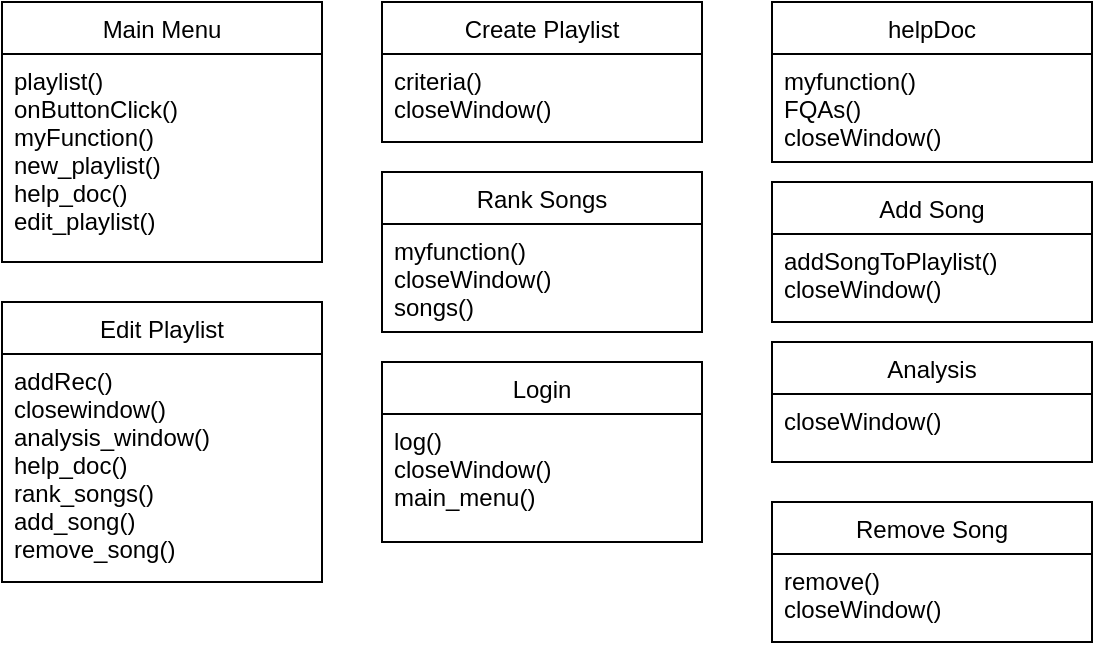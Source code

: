 <mxfile version="13.5.4" type="github">
  <diagram id="7yOGaLK6UJoeJFlymOfw" name="Page-1">
    <mxGraphModel dx="865" dy="483" grid="1" gridSize="10" guides="1" tooltips="1" connect="1" arrows="1" fold="1" page="1" pageScale="1" pageWidth="850" pageHeight="1100" math="0" shadow="0">
      <root>
        <mxCell id="0" />
        <mxCell id="1" parent="0" />
        <mxCell id="tzjZ1kF08w-fygWKQAli-5" value="Main Menu" style="swimlane;fontStyle=0;childLayout=stackLayout;horizontal=1;startSize=26;fillColor=none;horizontalStack=0;resizeParent=1;resizeParentMax=0;resizeLast=0;collapsible=1;marginBottom=0;" vertex="1" parent="1">
          <mxGeometry x="150" y="40" width="160" height="130" as="geometry" />
        </mxCell>
        <mxCell id="tzjZ1kF08w-fygWKQAli-6" value="playlist()&#xa;onButtonClick()&#xa;myFunction()&#xa;new_playlist()&#xa;help_doc()&#xa;edit_playlist()" style="text;strokeColor=none;fillColor=none;align=left;verticalAlign=top;spacingLeft=4;spacingRight=4;overflow=hidden;rotatable=0;points=[[0,0.5],[1,0.5]];portConstraint=eastwest;" vertex="1" parent="tzjZ1kF08w-fygWKQAli-5">
          <mxGeometry y="26" width="160" height="104" as="geometry" />
        </mxCell>
        <mxCell id="tzjZ1kF08w-fygWKQAli-13" value="Edit Playlist" style="swimlane;fontStyle=0;childLayout=stackLayout;horizontal=1;startSize=26;fillColor=none;horizontalStack=0;resizeParent=1;resizeParentMax=0;resizeLast=0;collapsible=1;marginBottom=0;" vertex="1" parent="1">
          <mxGeometry x="150" y="190" width="160" height="140" as="geometry" />
        </mxCell>
        <mxCell id="tzjZ1kF08w-fygWKQAli-14" value="addRec()&#xa;closewindow()&#xa;analysis_window()&#xa;help_doc()&#xa;rank_songs()&#xa;add_song()&#xa;remove_song()" style="text;strokeColor=none;fillColor=none;align=left;verticalAlign=top;spacingLeft=4;spacingRight=4;overflow=hidden;rotatable=0;points=[[0,0.5],[1,0.5]];portConstraint=eastwest;" vertex="1" parent="tzjZ1kF08w-fygWKQAli-13">
          <mxGeometry y="26" width="160" height="114" as="geometry" />
        </mxCell>
        <mxCell id="tzjZ1kF08w-fygWKQAli-9" value="Create Playlist" style="swimlane;fontStyle=0;childLayout=stackLayout;horizontal=1;startSize=26;fillColor=none;horizontalStack=0;resizeParent=1;resizeParentMax=0;resizeLast=0;collapsible=1;marginBottom=0;" vertex="1" parent="1">
          <mxGeometry x="340" y="40" width="160" height="70" as="geometry" />
        </mxCell>
        <mxCell id="tzjZ1kF08w-fygWKQAli-10" value="criteria()&#xa;closeWindow()" style="text;strokeColor=none;fillColor=none;align=left;verticalAlign=top;spacingLeft=4;spacingRight=4;overflow=hidden;rotatable=0;points=[[0,0.5],[1,0.5]];portConstraint=eastwest;" vertex="1" parent="tzjZ1kF08w-fygWKQAli-9">
          <mxGeometry y="26" width="160" height="44" as="geometry" />
        </mxCell>
        <mxCell id="tzjZ1kF08w-fygWKQAli-11" value="helpDoc" style="swimlane;fontStyle=0;childLayout=stackLayout;horizontal=1;startSize=26;fillColor=none;horizontalStack=0;resizeParent=1;resizeParentMax=0;resizeLast=0;collapsible=1;marginBottom=0;" vertex="1" parent="1">
          <mxGeometry x="535" y="40" width="160" height="80" as="geometry" />
        </mxCell>
        <mxCell id="tzjZ1kF08w-fygWKQAli-12" value="myfunction()&#xa;FQAs()&#xa;closeWindow()" style="text;strokeColor=none;fillColor=none;align=left;verticalAlign=top;spacingLeft=4;spacingRight=4;overflow=hidden;rotatable=0;points=[[0,0.5],[1,0.5]];portConstraint=eastwest;" vertex="1" parent="tzjZ1kF08w-fygWKQAli-11">
          <mxGeometry y="26" width="160" height="54" as="geometry" />
        </mxCell>
        <mxCell id="tzjZ1kF08w-fygWKQAli-17" value="Add Song" style="swimlane;fontStyle=0;childLayout=stackLayout;horizontal=1;startSize=26;fillColor=none;horizontalStack=0;resizeParent=1;resizeParentMax=0;resizeLast=0;collapsible=1;marginBottom=0;" vertex="1" parent="1">
          <mxGeometry x="535" y="130" width="160" height="70" as="geometry" />
        </mxCell>
        <mxCell id="tzjZ1kF08w-fygWKQAli-18" value="addSongToPlaylist()&#xa;closeWindow()" style="text;strokeColor=none;fillColor=none;align=left;verticalAlign=top;spacingLeft=4;spacingRight=4;overflow=hidden;rotatable=0;points=[[0,0.5],[1,0.5]];portConstraint=eastwest;" vertex="1" parent="tzjZ1kF08w-fygWKQAli-17">
          <mxGeometry y="26" width="160" height="44" as="geometry" />
        </mxCell>
        <mxCell id="tzjZ1kF08w-fygWKQAli-15" value="Rank Songs" style="swimlane;fontStyle=0;childLayout=stackLayout;horizontal=1;startSize=26;fillColor=none;horizontalStack=0;resizeParent=1;resizeParentMax=0;resizeLast=0;collapsible=1;marginBottom=0;" vertex="1" parent="1">
          <mxGeometry x="340" y="125" width="160" height="80" as="geometry" />
        </mxCell>
        <mxCell id="tzjZ1kF08w-fygWKQAli-16" value="myfunction()&#xa;closeWindow()&#xa;songs()" style="text;strokeColor=none;fillColor=none;align=left;verticalAlign=top;spacingLeft=4;spacingRight=4;overflow=hidden;rotatable=0;points=[[0,0.5],[1,0.5]];portConstraint=eastwest;" vertex="1" parent="tzjZ1kF08w-fygWKQAli-15">
          <mxGeometry y="26" width="160" height="54" as="geometry" />
        </mxCell>
        <mxCell id="tzjZ1kF08w-fygWKQAli-23" value="Login" style="swimlane;fontStyle=0;childLayout=stackLayout;horizontal=1;startSize=26;fillColor=none;horizontalStack=0;resizeParent=1;resizeParentMax=0;resizeLast=0;collapsible=1;marginBottom=0;" vertex="1" parent="1">
          <mxGeometry x="340" y="220" width="160" height="90" as="geometry" />
        </mxCell>
        <mxCell id="tzjZ1kF08w-fygWKQAli-24" value="log()&#xa;closeWindow()&#xa;main_menu()" style="text;strokeColor=none;fillColor=none;align=left;verticalAlign=top;spacingLeft=4;spacingRight=4;overflow=hidden;rotatable=0;points=[[0,0.5],[1,0.5]];portConstraint=eastwest;" vertex="1" parent="tzjZ1kF08w-fygWKQAli-23">
          <mxGeometry y="26" width="160" height="64" as="geometry" />
        </mxCell>
        <mxCell id="tzjZ1kF08w-fygWKQAli-21" value="Analysis" style="swimlane;fontStyle=0;childLayout=stackLayout;horizontal=1;startSize=26;fillColor=none;horizontalStack=0;resizeParent=1;resizeParentMax=0;resizeLast=0;collapsible=1;marginBottom=0;" vertex="1" parent="1">
          <mxGeometry x="535" y="210" width="160" height="60" as="geometry" />
        </mxCell>
        <mxCell id="tzjZ1kF08w-fygWKQAli-22" value="closeWindow()" style="text;strokeColor=none;fillColor=none;align=left;verticalAlign=top;spacingLeft=4;spacingRight=4;overflow=hidden;rotatable=0;points=[[0,0.5],[1,0.5]];portConstraint=eastwest;" vertex="1" parent="tzjZ1kF08w-fygWKQAli-21">
          <mxGeometry y="26" width="160" height="34" as="geometry" />
        </mxCell>
        <mxCell id="tzjZ1kF08w-fygWKQAli-19" value="Remove Song" style="swimlane;fontStyle=0;childLayout=stackLayout;horizontal=1;startSize=26;fillColor=none;horizontalStack=0;resizeParent=1;resizeParentMax=0;resizeLast=0;collapsible=1;marginBottom=0;" vertex="1" parent="1">
          <mxGeometry x="535" y="290" width="160" height="70" as="geometry" />
        </mxCell>
        <mxCell id="tzjZ1kF08w-fygWKQAli-20" value="remove()&#xa;closeWindow()" style="text;strokeColor=none;fillColor=none;align=left;verticalAlign=top;spacingLeft=4;spacingRight=4;overflow=hidden;rotatable=0;points=[[0,0.5],[1,0.5]];portConstraint=eastwest;" vertex="1" parent="tzjZ1kF08w-fygWKQAli-19">
          <mxGeometry y="26" width="160" height="44" as="geometry" />
        </mxCell>
      </root>
    </mxGraphModel>
  </diagram>
</mxfile>
